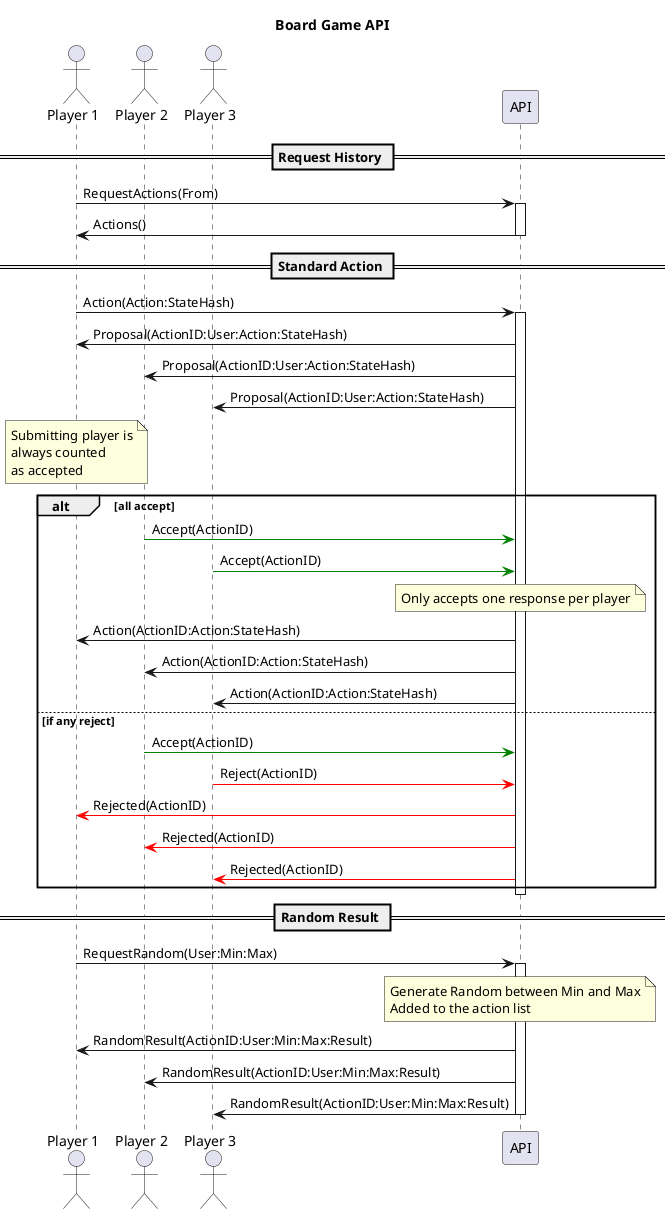 @startuml
title Board Game API
actor "Player 1" as p1
actor "Player 2" as p2
actor "Player 3" as p3
participant API

== Request History ==
p1 -> API:RequestActions(From)
activate API
API -> p1:Actions()
deactivate API

== Standard Action ==
p1 -> API:Action(Action:StateHash)
activate API
API -> p1: Proposal(ActionID:User:Action:StateHash)
API -> p2: Proposal(ActionID:User:Action:StateHash)
API -> p3: Proposal(ActionID:User:Action:StateHash)
note over p1: Submitting player is\nalways counted\nas accepted

alt all accept
p2 -[#green]> API: Accept(ActionID)
p3 -[#green]> API: Accept(ActionID)
note over API: Only accepts one response per player
API -> p1: Action(ActionID:Action:StateHash)
API -> p2: Action(ActionID:Action:StateHash)
API -> p3: Action(ActionID:Action:StateHash)
else if any reject
p2 -[#green]> API: Accept(ActionID)
p3 -[#red]> API: Reject(ActionID)
API -[#red]> p1: Rejected(ActionID)
API -[#red]> p2: Rejected(ActionID)
API -[#red]> p3: Rejected(ActionID)
end alt
deactivate API

== Random Result ==
p1 -> API: RequestRandom(User:Min:Max)
activate API
note over API: Generate Random between Min and Max\nAdded to the action list
API -> p1: RandomResult(ActionID:User:Min:Max:Result)
API -> p2: RandomResult(ActionID:User:Min:Max:Result)
API -> p3: RandomResult(ActionID:User:Min:Max:Result)
deactivate API
@enduml
